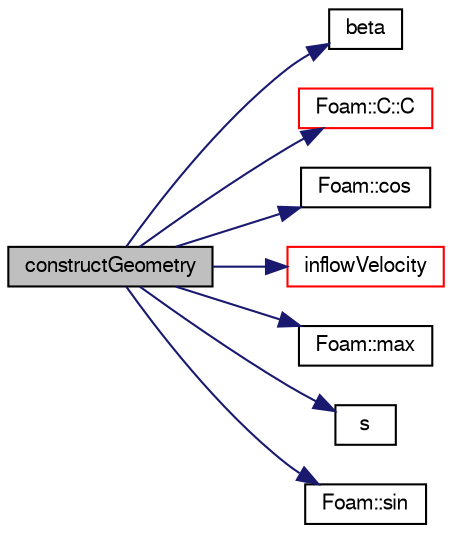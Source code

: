 digraph "constructGeometry"
{
  bgcolor="transparent";
  edge [fontname="FreeSans",fontsize="10",labelfontname="FreeSans",labelfontsize="10"];
  node [fontname="FreeSans",fontsize="10",shape=record];
  rankdir="LR";
  Node571 [label="constructGeometry",height=0.2,width=0.4,color="black", fillcolor="grey75", style="filled", fontcolor="black"];
  Node571 -> Node572 [color="midnightblue",fontsize="10",style="solid",fontname="FreeSans"];
  Node572 [label="beta",height=0.2,width=0.4,color="black",URL="$a39152.html#a8c8c91fc032b25dcc9e3d971fac17272"];
  Node571 -> Node573 [color="midnightblue",fontsize="10",style="solid",fontname="FreeSans"];
  Node573 [label="Foam::C::C",height=0.2,width=0.4,color="red",URL="$a29978.html#aff1fa8c59dee36ddff91f3fee50b2669",tooltip="Construct null. "];
  Node571 -> Node576 [color="midnightblue",fontsize="10",style="solid",fontname="FreeSans"];
  Node576 [label="Foam::cos",height=0.2,width=0.4,color="black",URL="$a21124.html#aebb41a148f7cf44b63e12f69e487e49f"];
  Node571 -> Node577 [color="midnightblue",fontsize="10",style="solid",fontname="FreeSans"];
  Node577 [label="inflowVelocity",height=0.2,width=0.4,color="red",URL="$a23502.html#a74de28e83c4202f0173051f71893dff9",tooltip="Return the inlet flow field. "];
  Node571 -> Node621 [color="midnightblue",fontsize="10",style="solid",fontname="FreeSans"];
  Node621 [label="Foam::max",height=0.2,width=0.4,color="black",URL="$a21124.html#ac993e906cf2774ae77e666bc24e81733"];
  Node571 -> Node622 [color="midnightblue",fontsize="10",style="solid",fontname="FreeSans"];
  Node622 [label="s",height=0.2,width=0.4,color="black",URL="$a18905.html#abb9c4233033fad2ad0206cd4adad3b9f"];
  Node571 -> Node623 [color="midnightblue",fontsize="10",style="solid",fontname="FreeSans"];
  Node623 [label="Foam::sin",height=0.2,width=0.4,color="black",URL="$a21124.html#a4517d680df5510934705011b30dcefa6"];
}
